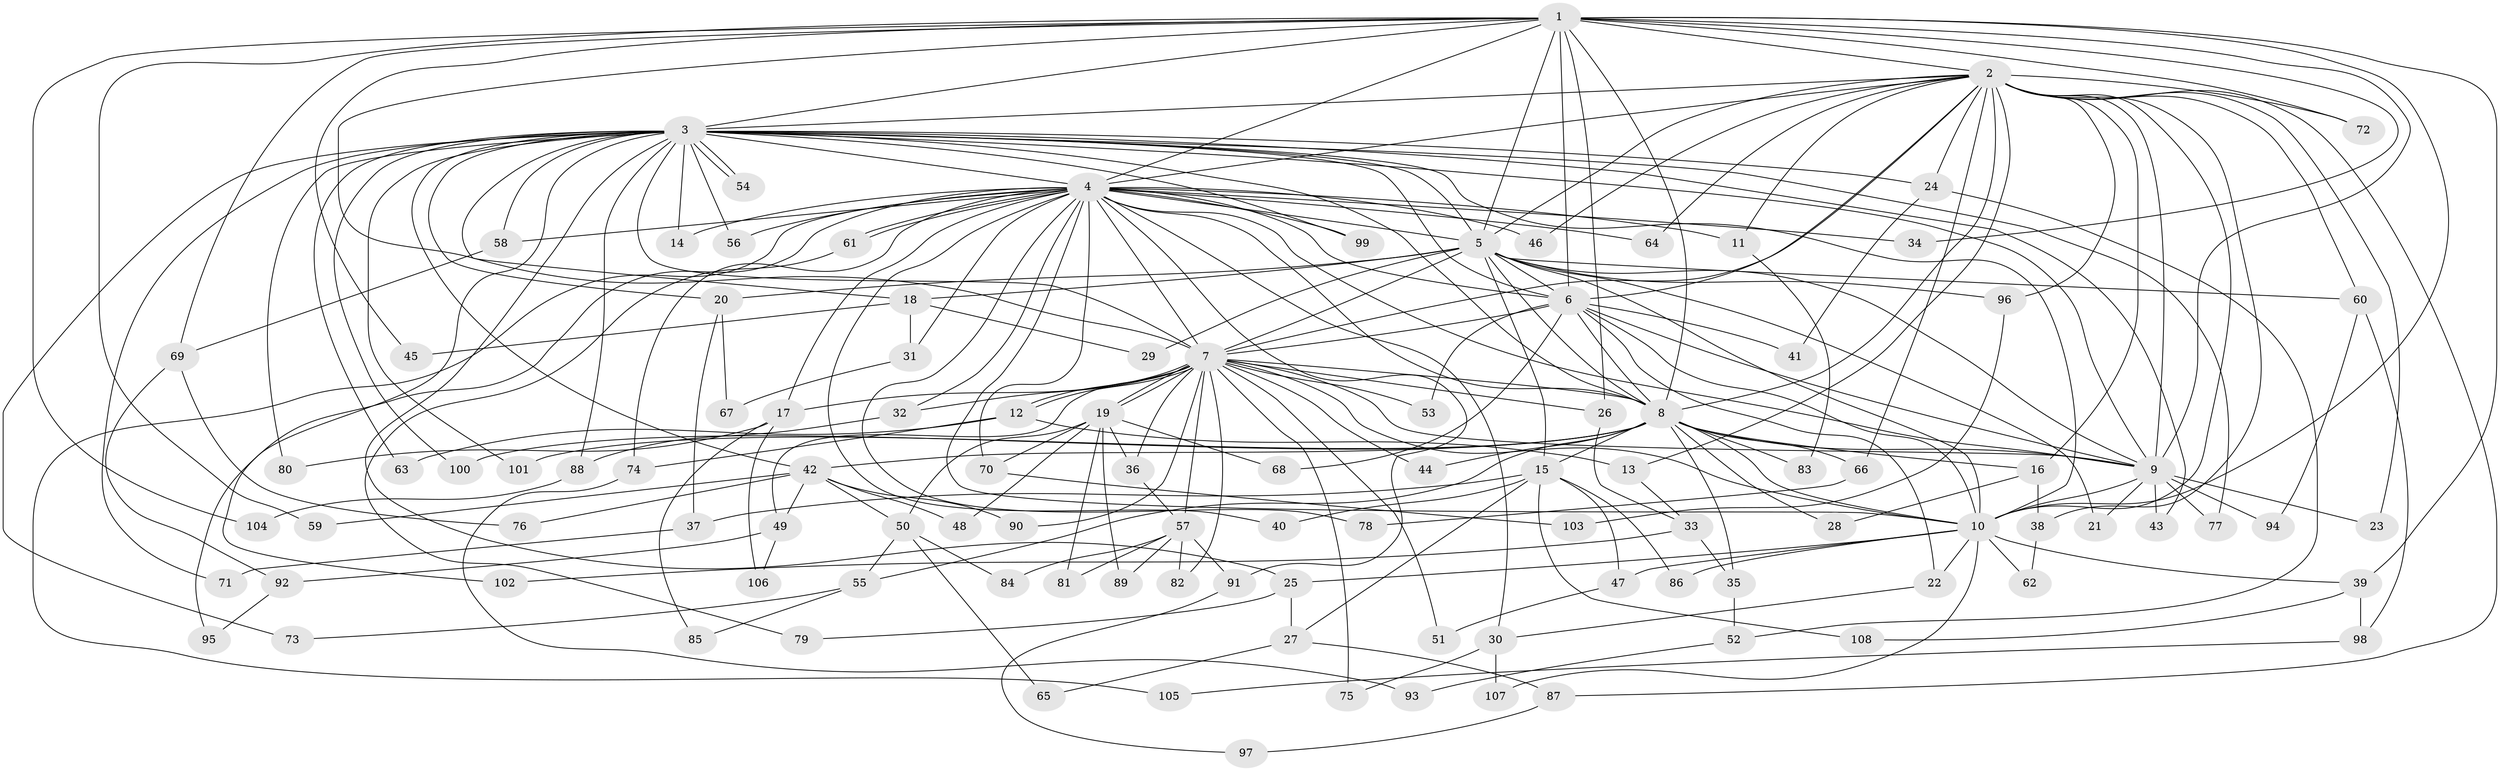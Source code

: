 // Generated by graph-tools (version 1.1) at 2025/34/03/09/25 02:34:43]
// undirected, 108 vertices, 241 edges
graph export_dot {
graph [start="1"]
  node [color=gray90,style=filled];
  1;
  2;
  3;
  4;
  5;
  6;
  7;
  8;
  9;
  10;
  11;
  12;
  13;
  14;
  15;
  16;
  17;
  18;
  19;
  20;
  21;
  22;
  23;
  24;
  25;
  26;
  27;
  28;
  29;
  30;
  31;
  32;
  33;
  34;
  35;
  36;
  37;
  38;
  39;
  40;
  41;
  42;
  43;
  44;
  45;
  46;
  47;
  48;
  49;
  50;
  51;
  52;
  53;
  54;
  55;
  56;
  57;
  58;
  59;
  60;
  61;
  62;
  63;
  64;
  65;
  66;
  67;
  68;
  69;
  70;
  71;
  72;
  73;
  74;
  75;
  76;
  77;
  78;
  79;
  80;
  81;
  82;
  83;
  84;
  85;
  86;
  87;
  88;
  89;
  90;
  91;
  92;
  93;
  94;
  95;
  96;
  97;
  98;
  99;
  100;
  101;
  102;
  103;
  104;
  105;
  106;
  107;
  108;
  1 -- 2;
  1 -- 3;
  1 -- 4;
  1 -- 5;
  1 -- 6;
  1 -- 7;
  1 -- 8;
  1 -- 9;
  1 -- 10;
  1 -- 26;
  1 -- 34;
  1 -- 39;
  1 -- 45;
  1 -- 59;
  1 -- 69;
  1 -- 72;
  1 -- 104;
  2 -- 3;
  2 -- 4;
  2 -- 5;
  2 -- 6;
  2 -- 7;
  2 -- 8;
  2 -- 9;
  2 -- 10;
  2 -- 11;
  2 -- 13;
  2 -- 16;
  2 -- 23;
  2 -- 24;
  2 -- 38;
  2 -- 46;
  2 -- 60;
  2 -- 64;
  2 -- 66;
  2 -- 72;
  2 -- 87;
  2 -- 96;
  3 -- 4;
  3 -- 5;
  3 -- 6;
  3 -- 7;
  3 -- 8;
  3 -- 9;
  3 -- 10;
  3 -- 14;
  3 -- 18;
  3 -- 20;
  3 -- 24;
  3 -- 25;
  3 -- 42;
  3 -- 43;
  3 -- 54;
  3 -- 54;
  3 -- 56;
  3 -- 58;
  3 -- 63;
  3 -- 71;
  3 -- 73;
  3 -- 77;
  3 -- 80;
  3 -- 88;
  3 -- 99;
  3 -- 100;
  3 -- 101;
  3 -- 102;
  4 -- 5;
  4 -- 6;
  4 -- 7;
  4 -- 8;
  4 -- 9;
  4 -- 10;
  4 -- 11;
  4 -- 14;
  4 -- 17;
  4 -- 30;
  4 -- 31;
  4 -- 32;
  4 -- 34;
  4 -- 40;
  4 -- 46;
  4 -- 56;
  4 -- 58;
  4 -- 61;
  4 -- 61;
  4 -- 64;
  4 -- 70;
  4 -- 74;
  4 -- 78;
  4 -- 91;
  4 -- 95;
  4 -- 99;
  4 -- 105;
  5 -- 6;
  5 -- 7;
  5 -- 8;
  5 -- 9;
  5 -- 10;
  5 -- 15;
  5 -- 18;
  5 -- 20;
  5 -- 21;
  5 -- 29;
  5 -- 60;
  5 -- 96;
  6 -- 7;
  6 -- 8;
  6 -- 9;
  6 -- 10;
  6 -- 22;
  6 -- 41;
  6 -- 53;
  6 -- 68;
  7 -- 8;
  7 -- 9;
  7 -- 10;
  7 -- 12;
  7 -- 12;
  7 -- 17;
  7 -- 19;
  7 -- 19;
  7 -- 26;
  7 -- 32;
  7 -- 36;
  7 -- 44;
  7 -- 49;
  7 -- 51;
  7 -- 53;
  7 -- 57;
  7 -- 75;
  7 -- 82;
  7 -- 90;
  8 -- 9;
  8 -- 10;
  8 -- 15;
  8 -- 16;
  8 -- 28;
  8 -- 35;
  8 -- 42;
  8 -- 44;
  8 -- 55;
  8 -- 66;
  8 -- 83;
  8 -- 100;
  8 -- 101;
  9 -- 10;
  9 -- 21;
  9 -- 23;
  9 -- 43;
  9 -- 77;
  9 -- 94;
  10 -- 22;
  10 -- 25;
  10 -- 39;
  10 -- 47;
  10 -- 62;
  10 -- 86;
  10 -- 107;
  11 -- 83;
  12 -- 13;
  12 -- 63;
  12 -- 74;
  13 -- 33;
  15 -- 27;
  15 -- 37;
  15 -- 40;
  15 -- 47;
  15 -- 86;
  15 -- 108;
  16 -- 28;
  16 -- 38;
  17 -- 80;
  17 -- 85;
  17 -- 106;
  18 -- 29;
  18 -- 31;
  18 -- 45;
  19 -- 36;
  19 -- 48;
  19 -- 50;
  19 -- 68;
  19 -- 70;
  19 -- 81;
  19 -- 89;
  20 -- 37;
  20 -- 67;
  22 -- 30;
  24 -- 41;
  24 -- 52;
  25 -- 27;
  25 -- 79;
  26 -- 33;
  27 -- 65;
  27 -- 87;
  30 -- 75;
  30 -- 107;
  31 -- 67;
  32 -- 88;
  33 -- 35;
  33 -- 102;
  35 -- 52;
  36 -- 57;
  37 -- 71;
  38 -- 62;
  39 -- 98;
  39 -- 108;
  42 -- 48;
  42 -- 49;
  42 -- 50;
  42 -- 59;
  42 -- 76;
  42 -- 90;
  47 -- 51;
  49 -- 92;
  49 -- 106;
  50 -- 55;
  50 -- 65;
  50 -- 84;
  52 -- 93;
  55 -- 73;
  55 -- 85;
  57 -- 81;
  57 -- 82;
  57 -- 84;
  57 -- 89;
  57 -- 91;
  58 -- 69;
  60 -- 94;
  60 -- 98;
  61 -- 79;
  66 -- 78;
  69 -- 76;
  69 -- 92;
  70 -- 103;
  74 -- 93;
  87 -- 97;
  88 -- 104;
  91 -- 97;
  92 -- 95;
  96 -- 103;
  98 -- 105;
}
